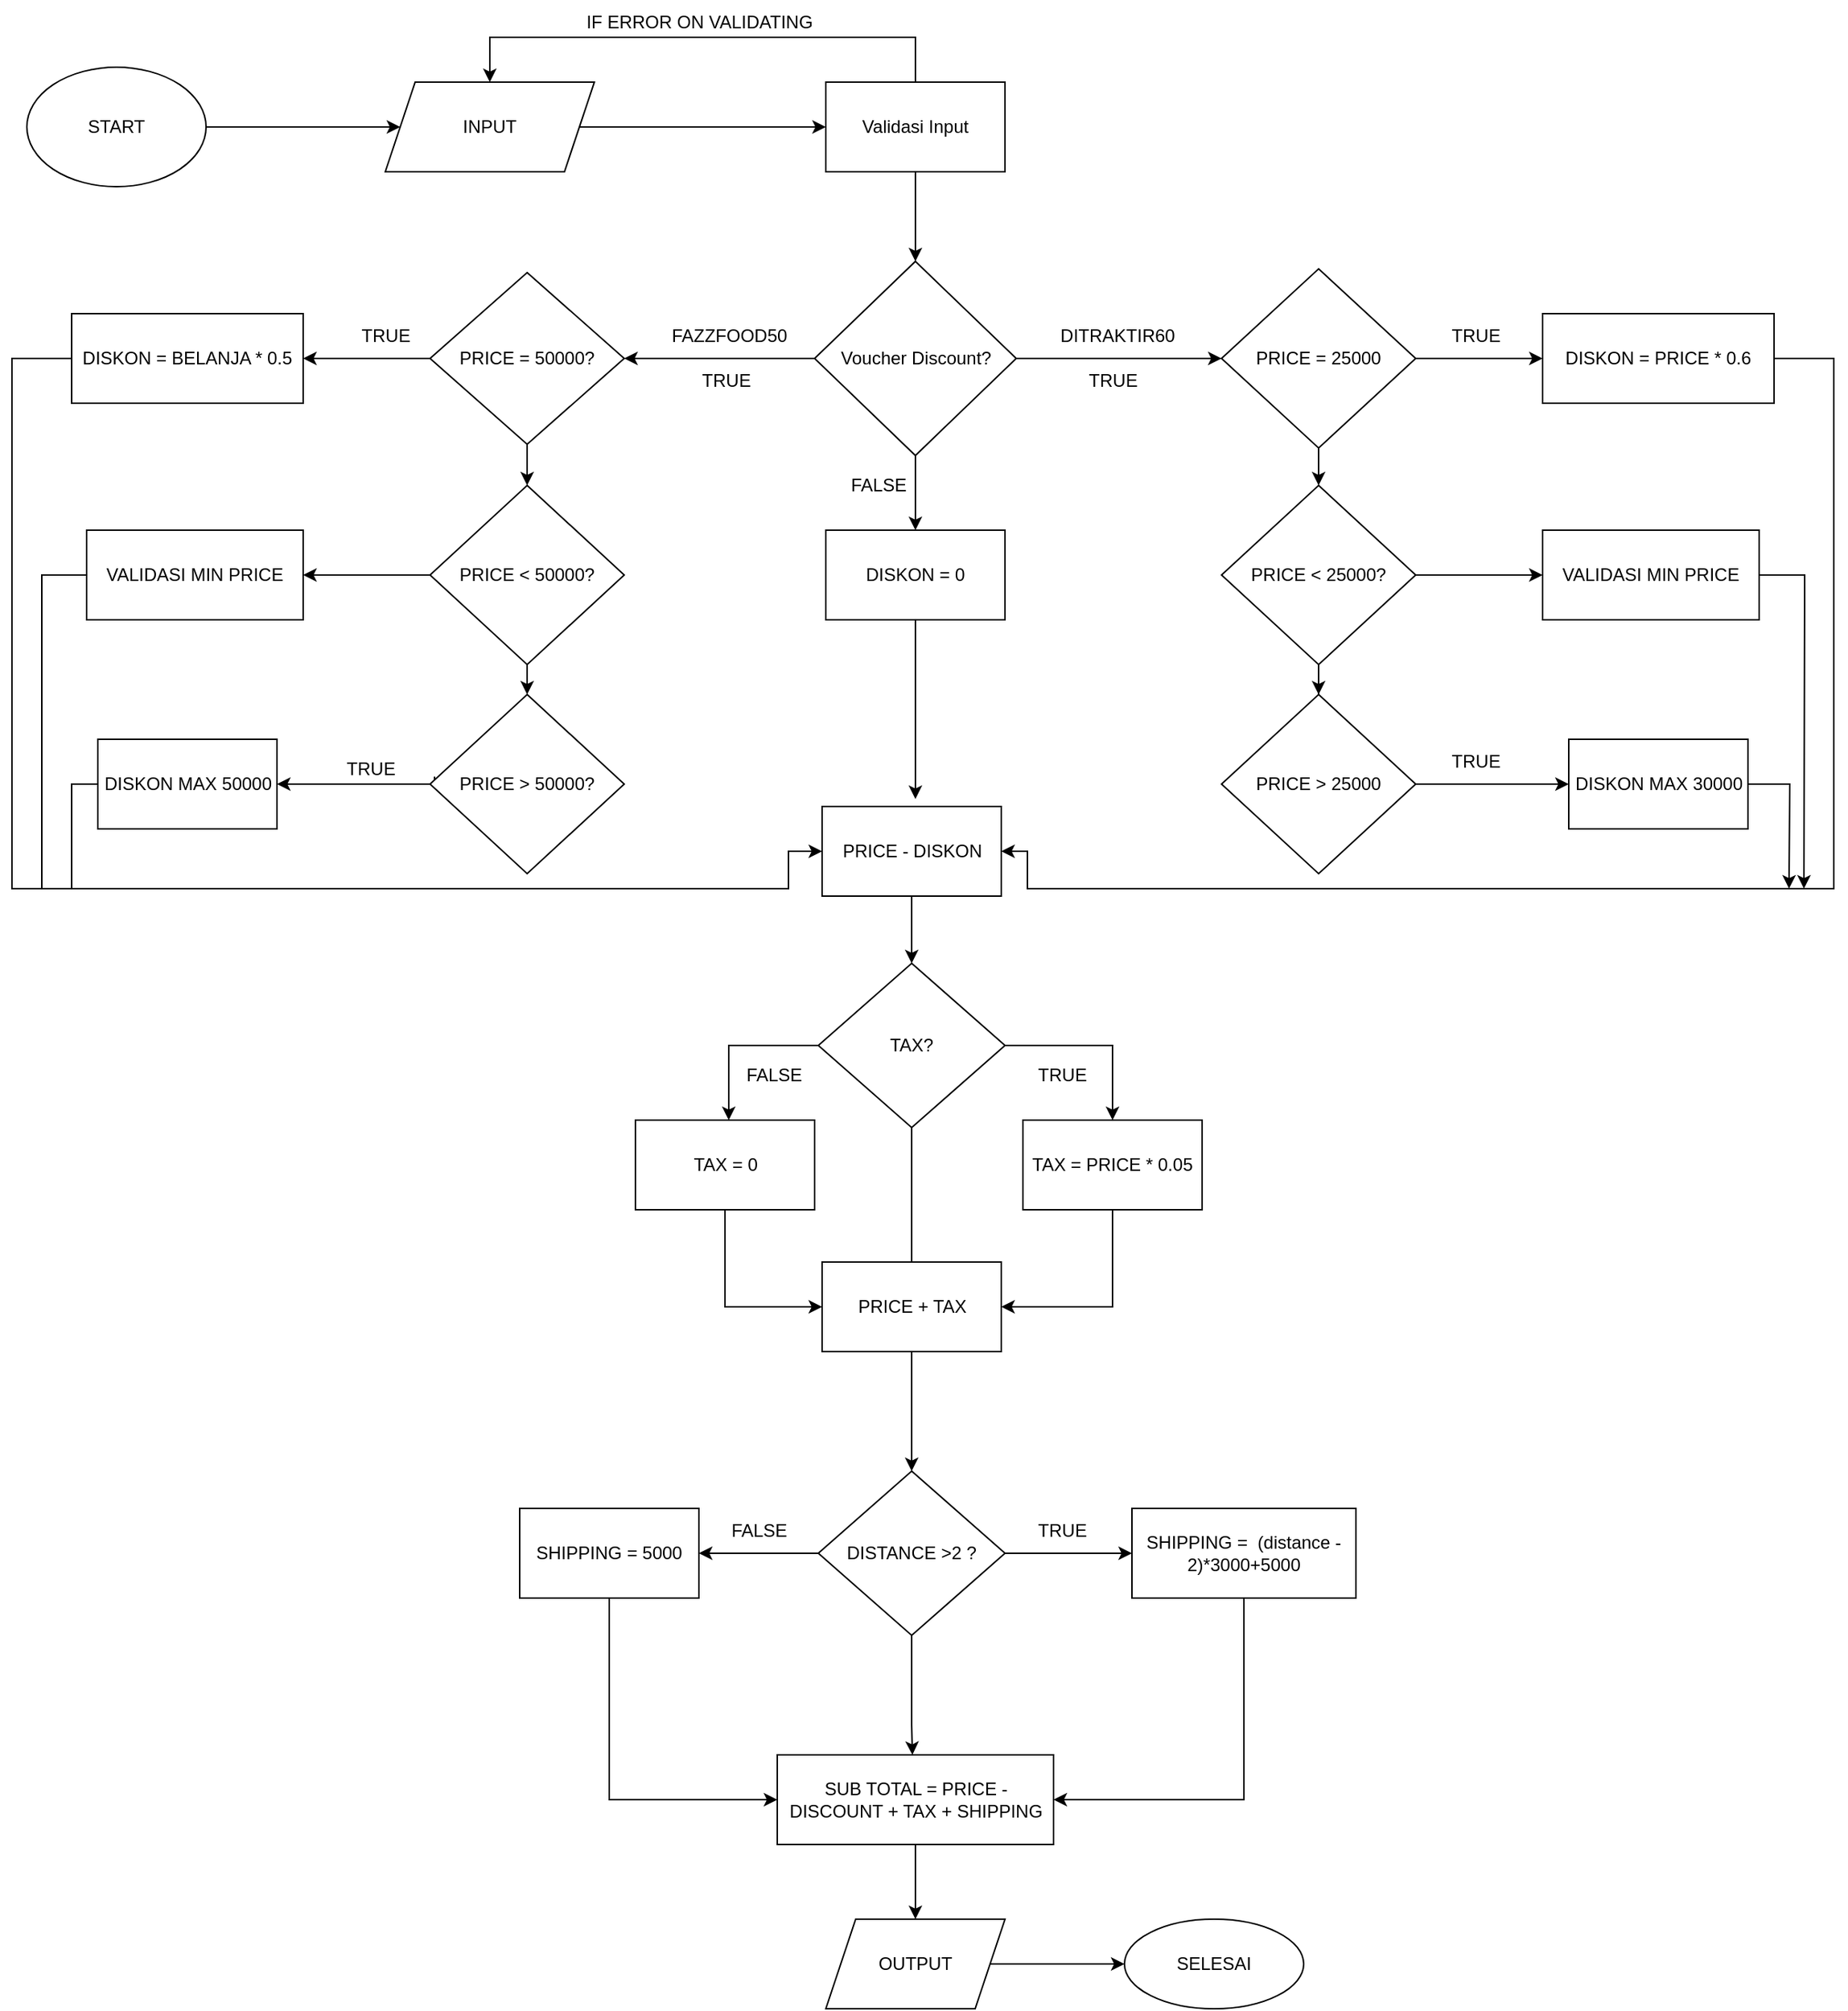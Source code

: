 <mxfile version="20.4.0" type="device"><diagram id="nAoTnz0U9Tj9XNxjK4nI" name="Halaman-1"><mxGraphModel dx="1526" dy="1796" grid="1" gridSize="10" guides="1" tooltips="1" connect="1" arrows="1" fold="1" page="1" pageScale="1" pageWidth="827" pageHeight="1169" math="0" shadow="0"><root><mxCell id="0"/><mxCell id="1" parent="0"/><mxCell id="pXzlF0DFZ0CaRE-IeW8Z-3" value="" style="edgeStyle=orthogonalEdgeStyle;rounded=0;orthogonalLoop=1;jettySize=auto;html=1;" edge="1" parent="1" source="pXzlF0DFZ0CaRE-IeW8Z-1" target="pXzlF0DFZ0CaRE-IeW8Z-2"><mxGeometry relative="1" as="geometry"/></mxCell><mxCell id="pXzlF0DFZ0CaRE-IeW8Z-1" value="START" style="ellipse;whiteSpace=wrap;html=1;" vertex="1" parent="1"><mxGeometry x="40" y="30" width="120" height="80" as="geometry"/></mxCell><mxCell id="pXzlF0DFZ0CaRE-IeW8Z-5" value="" style="edgeStyle=orthogonalEdgeStyle;rounded=0;orthogonalLoop=1;jettySize=auto;html=1;" edge="1" parent="1" source="pXzlF0DFZ0CaRE-IeW8Z-2" target="pXzlF0DFZ0CaRE-IeW8Z-4"><mxGeometry relative="1" as="geometry"/></mxCell><mxCell id="pXzlF0DFZ0CaRE-IeW8Z-2" value="INPUT" style="shape=parallelogram;perimeter=parallelogramPerimeter;whiteSpace=wrap;html=1;fixedSize=1;" vertex="1" parent="1"><mxGeometry x="280" y="40" width="140" height="60" as="geometry"/></mxCell><mxCell id="pXzlF0DFZ0CaRE-IeW8Z-11" value="" style="edgeStyle=orthogonalEdgeStyle;rounded=0;orthogonalLoop=1;jettySize=auto;html=1;" edge="1" parent="1" source="pXzlF0DFZ0CaRE-IeW8Z-4" target="pXzlF0DFZ0CaRE-IeW8Z-10"><mxGeometry relative="1" as="geometry"/></mxCell><mxCell id="pXzlF0DFZ0CaRE-IeW8Z-80" value="" style="edgeStyle=orthogonalEdgeStyle;rounded=0;orthogonalLoop=1;jettySize=auto;html=1;entryX=0.5;entryY=0;entryDx=0;entryDy=0;" edge="1" parent="1" source="pXzlF0DFZ0CaRE-IeW8Z-4" target="pXzlF0DFZ0CaRE-IeW8Z-2"><mxGeometry relative="1" as="geometry"><mxPoint x="635" y="-40" as="targetPoint"/><Array as="points"><mxPoint x="635" y="10"/><mxPoint x="350" y="10"/></Array></mxGeometry></mxCell><mxCell id="pXzlF0DFZ0CaRE-IeW8Z-4" value="Validasi Input" style="whiteSpace=wrap;html=1;" vertex="1" parent="1"><mxGeometry x="575" y="40" width="120" height="60" as="geometry"/></mxCell><mxCell id="pXzlF0DFZ0CaRE-IeW8Z-13" value="" style="edgeStyle=orthogonalEdgeStyle;rounded=0;orthogonalLoop=1;jettySize=auto;html=1;" edge="1" parent="1" source="pXzlF0DFZ0CaRE-IeW8Z-10" target="pXzlF0DFZ0CaRE-IeW8Z-84"><mxGeometry relative="1" as="geometry"><mxPoint x="430" y="225" as="targetPoint"/></mxGeometry></mxCell><mxCell id="pXzlF0DFZ0CaRE-IeW8Z-15" value="" style="edgeStyle=orthogonalEdgeStyle;rounded=0;orthogonalLoop=1;jettySize=auto;html=1;" edge="1" parent="1" source="pXzlF0DFZ0CaRE-IeW8Z-10"><mxGeometry relative="1" as="geometry"><mxPoint x="840" y="225" as="targetPoint"/></mxGeometry></mxCell><mxCell id="pXzlF0DFZ0CaRE-IeW8Z-75" value="" style="edgeStyle=orthogonalEdgeStyle;rounded=0;orthogonalLoop=1;jettySize=auto;html=1;" edge="1" parent="1" source="pXzlF0DFZ0CaRE-IeW8Z-10" target="pXzlF0DFZ0CaRE-IeW8Z-74"><mxGeometry relative="1" as="geometry"/></mxCell><mxCell id="pXzlF0DFZ0CaRE-IeW8Z-10" value="Voucher Discount?" style="rhombus;whiteSpace=wrap;html=1;" vertex="1" parent="1"><mxGeometry x="567.5" y="160" width="135" height="130" as="geometry"/></mxCell><mxCell id="pXzlF0DFZ0CaRE-IeW8Z-16" value="FAZZFOOD50" style="text;html=1;align=center;verticalAlign=middle;resizable=0;points=[];autosize=1;strokeColor=none;fillColor=none;" vertex="1" parent="1"><mxGeometry x="460" y="195" width="100" height="30" as="geometry"/></mxCell><mxCell id="pXzlF0DFZ0CaRE-IeW8Z-18" value="DITRAKTIR60" style="text;html=1;align=center;verticalAlign=middle;resizable=0;points=[];autosize=1;strokeColor=none;fillColor=none;" vertex="1" parent="1"><mxGeometry x="720" y="195" width="100" height="30" as="geometry"/></mxCell><mxCell id="pXzlF0DFZ0CaRE-IeW8Z-193" value="" style="edgeStyle=orthogonalEdgeStyle;rounded=0;orthogonalLoop=1;jettySize=auto;html=1;fontSize=12;" edge="1" parent="1" source="pXzlF0DFZ0CaRE-IeW8Z-74"><mxGeometry relative="1" as="geometry"><mxPoint x="635" y="520" as="targetPoint"/></mxGeometry></mxCell><mxCell id="pXzlF0DFZ0CaRE-IeW8Z-74" value="DISKON = 0" style="whiteSpace=wrap;html=1;" vertex="1" parent="1"><mxGeometry x="575" y="340" width="120" height="60" as="geometry"/></mxCell><mxCell id="pXzlF0DFZ0CaRE-IeW8Z-81" value="IF ERROR ON VALIDATING" style="text;html=1;align=center;verticalAlign=middle;resizable=0;points=[];autosize=1;strokeColor=none;fillColor=none;" vertex="1" parent="1"><mxGeometry x="400" y="-15" width="180" height="30" as="geometry"/></mxCell><mxCell id="pXzlF0DFZ0CaRE-IeW8Z-100" value="" style="edgeStyle=orthogonalEdgeStyle;rounded=0;orthogonalLoop=1;jettySize=auto;html=1;" edge="1" parent="1" source="pXzlF0DFZ0CaRE-IeW8Z-84" target="pXzlF0DFZ0CaRE-IeW8Z-99"><mxGeometry relative="1" as="geometry"/></mxCell><mxCell id="pXzlF0DFZ0CaRE-IeW8Z-105" value="" style="edgeStyle=orthogonalEdgeStyle;rounded=0;orthogonalLoop=1;jettySize=auto;html=1;entryX=0.5;entryY=0;entryDx=0;entryDy=0;" edge="1" parent="1" source="pXzlF0DFZ0CaRE-IeW8Z-84" target="pXzlF0DFZ0CaRE-IeW8Z-130"><mxGeometry relative="1" as="geometry"><mxPoint x="375" y="340" as="targetPoint"/></mxGeometry></mxCell><mxCell id="pXzlF0DFZ0CaRE-IeW8Z-84" value="PRICE = 50000?" style="rhombus;whiteSpace=wrap;html=1;" vertex="1" parent="1"><mxGeometry x="310" y="167.5" width="130" height="115" as="geometry"/></mxCell><mxCell id="pXzlF0DFZ0CaRE-IeW8Z-126" value="" style="edgeStyle=orthogonalEdgeStyle;rounded=0;orthogonalLoop=1;jettySize=auto;html=1;" edge="1" parent="1" source="pXzlF0DFZ0CaRE-IeW8Z-96" target="pXzlF0DFZ0CaRE-IeW8Z-125"><mxGeometry relative="1" as="geometry"/></mxCell><mxCell id="pXzlF0DFZ0CaRE-IeW8Z-128" value="" style="edgeStyle=orthogonalEdgeStyle;rounded=0;orthogonalLoop=1;jettySize=auto;html=1;" edge="1" parent="1" source="pXzlF0DFZ0CaRE-IeW8Z-96" target="pXzlF0DFZ0CaRE-IeW8Z-127"><mxGeometry relative="1" as="geometry"/></mxCell><mxCell id="pXzlF0DFZ0CaRE-IeW8Z-96" value="PRICE = 25000" style="rhombus;whiteSpace=wrap;html=1;" vertex="1" parent="1"><mxGeometry x="840" y="165" width="130" height="120" as="geometry"/></mxCell><mxCell id="pXzlF0DFZ0CaRE-IeW8Z-185" value="" style="edgeStyle=orthogonalEdgeStyle;rounded=0;orthogonalLoop=1;jettySize=auto;html=1;fontSize=12;entryX=0;entryY=0.5;entryDx=0;entryDy=0;" edge="1" parent="1" source="pXzlF0DFZ0CaRE-IeW8Z-99" target="pXzlF0DFZ0CaRE-IeW8Z-166"><mxGeometry relative="1" as="geometry"><mxPoint x="-20" y="580" as="targetPoint"/><Array as="points"><mxPoint x="30" y="225"/><mxPoint x="30" y="580"/><mxPoint x="550" y="580"/><mxPoint x="550" y="555"/></Array></mxGeometry></mxCell><mxCell id="pXzlF0DFZ0CaRE-IeW8Z-99" value="DISKON = BELANJA * 0.5" style="whiteSpace=wrap;html=1;" vertex="1" parent="1"><mxGeometry x="70" y="195" width="155" height="60" as="geometry"/></mxCell><mxCell id="pXzlF0DFZ0CaRE-IeW8Z-103" value="" style="edgeStyle=orthogonalEdgeStyle;rounded=0;orthogonalLoop=1;jettySize=auto;html=1;" edge="1" parent="1" target="pXzlF0DFZ0CaRE-IeW8Z-102"><mxGeometry relative="1" as="geometry"><mxPoint x="313" y="505" as="sourcePoint"/><Array as="points"><mxPoint x="313" y="510"/></Array></mxGeometry></mxCell><mxCell id="pXzlF0DFZ0CaRE-IeW8Z-102" value="DISKON MAX 50000" style="whiteSpace=wrap;html=1;" vertex="1" parent="1"><mxGeometry x="87.5" y="480" width="120" height="60" as="geometry"/></mxCell><mxCell id="pXzlF0DFZ0CaRE-IeW8Z-106" value="" style="edgeStyle=orthogonalEdgeStyle;rounded=0;orthogonalLoop=1;jettySize=auto;html=1;" edge="1" parent="1"><mxGeometry relative="1" as="geometry"><mxPoint x="375" y="400" as="sourcePoint"/><mxPoint x="375" y="450" as="targetPoint"/></mxGeometry></mxCell><mxCell id="pXzlF0DFZ0CaRE-IeW8Z-200" style="edgeStyle=orthogonalEdgeStyle;rounded=0;orthogonalLoop=1;jettySize=auto;html=1;entryX=1;entryY=0.5;entryDx=0;entryDy=0;fontSize=12;" edge="1" parent="1" source="pXzlF0DFZ0CaRE-IeW8Z-125" target="pXzlF0DFZ0CaRE-IeW8Z-166"><mxGeometry relative="1" as="geometry"><Array as="points"><mxPoint x="1250" y="225"/><mxPoint x="1250" y="580"/><mxPoint x="710" y="580"/><mxPoint x="710" y="555"/></Array></mxGeometry></mxCell><mxCell id="pXzlF0DFZ0CaRE-IeW8Z-125" value="DISKON = PRICE * 0.6" style="whiteSpace=wrap;html=1;" vertex="1" parent="1"><mxGeometry x="1055" y="195" width="155" height="60" as="geometry"/></mxCell><mxCell id="pXzlF0DFZ0CaRE-IeW8Z-132" value="" style="edgeStyle=orthogonalEdgeStyle;rounded=0;orthogonalLoop=1;jettySize=auto;html=1;" edge="1" parent="1" source="pXzlF0DFZ0CaRE-IeW8Z-127" target="pXzlF0DFZ0CaRE-IeW8Z-131"><mxGeometry relative="1" as="geometry"/></mxCell><mxCell id="pXzlF0DFZ0CaRE-IeW8Z-165" value="" style="edgeStyle=orthogonalEdgeStyle;rounded=0;orthogonalLoop=1;jettySize=auto;html=1;fontSize=12;" edge="1" parent="1" source="pXzlF0DFZ0CaRE-IeW8Z-127" target="pXzlF0DFZ0CaRE-IeW8Z-164"><mxGeometry relative="1" as="geometry"/></mxCell><mxCell id="pXzlF0DFZ0CaRE-IeW8Z-127" value="PRICE &amp;lt; 25000?" style="rhombus;whiteSpace=wrap;html=1;" vertex="1" parent="1"><mxGeometry x="840" y="310" width="130" height="120" as="geometry"/></mxCell><mxCell id="pXzlF0DFZ0CaRE-IeW8Z-163" value="" style="edgeStyle=orthogonalEdgeStyle;rounded=0;orthogonalLoop=1;jettySize=auto;html=1;fontSize=12;" edge="1" parent="1" source="pXzlF0DFZ0CaRE-IeW8Z-130" target="pXzlF0DFZ0CaRE-IeW8Z-162"><mxGeometry relative="1" as="geometry"/></mxCell><mxCell id="pXzlF0DFZ0CaRE-IeW8Z-130" value="PRICE &amp;lt; 50000?" style="rhombus;whiteSpace=wrap;html=1;" vertex="1" parent="1"><mxGeometry x="310" y="310" width="130" height="120" as="geometry"/></mxCell><mxCell id="pXzlF0DFZ0CaRE-IeW8Z-136" value="" style="edgeStyle=orthogonalEdgeStyle;rounded=0;orthogonalLoop=1;jettySize=auto;html=1;" edge="1" parent="1" source="pXzlF0DFZ0CaRE-IeW8Z-131" target="pXzlF0DFZ0CaRE-IeW8Z-135"><mxGeometry relative="1" as="geometry"/></mxCell><mxCell id="pXzlF0DFZ0CaRE-IeW8Z-131" value="PRICE &amp;gt; 25000" style="rhombus;whiteSpace=wrap;html=1;" vertex="1" parent="1"><mxGeometry x="840" y="450" width="130" height="120" as="geometry"/></mxCell><mxCell id="pXzlF0DFZ0CaRE-IeW8Z-133" value="PRICE &amp;gt; 50000?" style="rhombus;whiteSpace=wrap;html=1;" vertex="1" parent="1"><mxGeometry x="310" y="450" width="130" height="120" as="geometry"/></mxCell><mxCell id="pXzlF0DFZ0CaRE-IeW8Z-203" style="edgeStyle=orthogonalEdgeStyle;rounded=0;orthogonalLoop=1;jettySize=auto;html=1;fontSize=12;" edge="1" parent="1" source="pXzlF0DFZ0CaRE-IeW8Z-135"><mxGeometry relative="1" as="geometry"><mxPoint x="1220" y="580" as="targetPoint"/></mxGeometry></mxCell><mxCell id="pXzlF0DFZ0CaRE-IeW8Z-135" value="DISKON MAX 30000" style="whiteSpace=wrap;html=1;" vertex="1" parent="1"><mxGeometry x="1072.5" y="480" width="120" height="60" as="geometry"/></mxCell><mxCell id="pXzlF0DFZ0CaRE-IeW8Z-142" value="" style="edgeStyle=orthogonalEdgeStyle;rounded=0;orthogonalLoop=1;jettySize=auto;html=1;exitX=0;exitY=0.5;exitDx=0;exitDy=0;" edge="1" parent="1" source="pXzlF0DFZ0CaRE-IeW8Z-139" target="pXzlF0DFZ0CaRE-IeW8Z-141"><mxGeometry relative="1" as="geometry"><Array as="points"><mxPoint x="510" y="685"/></Array></mxGeometry></mxCell><mxCell id="pXzlF0DFZ0CaRE-IeW8Z-146" value="" style="edgeStyle=orthogonalEdgeStyle;rounded=0;orthogonalLoop=1;jettySize=auto;html=1;" edge="1" parent="1" source="pXzlF0DFZ0CaRE-IeW8Z-139" target="pXzlF0DFZ0CaRE-IeW8Z-145"><mxGeometry relative="1" as="geometry"/></mxCell><mxCell id="pXzlF0DFZ0CaRE-IeW8Z-199" style="edgeStyle=orthogonalEdgeStyle;rounded=0;orthogonalLoop=1;jettySize=auto;html=1;entryX=0.5;entryY=0;entryDx=0;entryDy=0;fontSize=12;" edge="1" parent="1" source="pXzlF0DFZ0CaRE-IeW8Z-139" target="pXzlF0DFZ0CaRE-IeW8Z-143"><mxGeometry relative="1" as="geometry"/></mxCell><mxCell id="pXzlF0DFZ0CaRE-IeW8Z-139" value="TAX?" style="rhombus;whiteSpace=wrap;html=1;" vertex="1" parent="1"><mxGeometry x="570" y="630" width="125" height="110" as="geometry"/></mxCell><mxCell id="pXzlF0DFZ0CaRE-IeW8Z-205" style="edgeStyle=orthogonalEdgeStyle;rounded=0;orthogonalLoop=1;jettySize=auto;html=1;fontSize=12;" edge="1" parent="1" source="pXzlF0DFZ0CaRE-IeW8Z-141" target="pXzlF0DFZ0CaRE-IeW8Z-204"><mxGeometry relative="1" as="geometry"><Array as="points"><mxPoint x="507" y="860"/></Array></mxGeometry></mxCell><mxCell id="pXzlF0DFZ0CaRE-IeW8Z-141" value="TAX = 0" style="whiteSpace=wrap;html=1;" vertex="1" parent="1"><mxGeometry x="447.5" y="735" width="120" height="60" as="geometry"/></mxCell><mxCell id="pXzlF0DFZ0CaRE-IeW8Z-207" style="edgeStyle=orthogonalEdgeStyle;rounded=0;orthogonalLoop=1;jettySize=auto;html=1;fontSize=12;" edge="1" parent="1" source="pXzlF0DFZ0CaRE-IeW8Z-143" target="pXzlF0DFZ0CaRE-IeW8Z-204"><mxGeometry relative="1" as="geometry"><Array as="points"><mxPoint x="767" y="860"/></Array></mxGeometry></mxCell><mxCell id="pXzlF0DFZ0CaRE-IeW8Z-143" value="TAX = PRICE * 0.05" style="whiteSpace=wrap;html=1;" vertex="1" parent="1"><mxGeometry x="707" y="735" width="120" height="60" as="geometry"/></mxCell><mxCell id="pXzlF0DFZ0CaRE-IeW8Z-148" value="" style="edgeStyle=orthogonalEdgeStyle;rounded=0;orthogonalLoop=1;jettySize=auto;html=1;" edge="1" parent="1" source="pXzlF0DFZ0CaRE-IeW8Z-145" target="pXzlF0DFZ0CaRE-IeW8Z-147"><mxGeometry relative="1" as="geometry"/></mxCell><mxCell id="pXzlF0DFZ0CaRE-IeW8Z-150" value="" style="edgeStyle=orthogonalEdgeStyle;rounded=0;orthogonalLoop=1;jettySize=auto;html=1;fontSize=12;" edge="1" parent="1" source="pXzlF0DFZ0CaRE-IeW8Z-145" target="pXzlF0DFZ0CaRE-IeW8Z-149"><mxGeometry relative="1" as="geometry"/></mxCell><mxCell id="pXzlF0DFZ0CaRE-IeW8Z-152" value="" style="edgeStyle=orthogonalEdgeStyle;rounded=0;orthogonalLoop=1;jettySize=auto;html=1;fontSize=12;" edge="1" parent="1" source="pXzlF0DFZ0CaRE-IeW8Z-145" target="pXzlF0DFZ0CaRE-IeW8Z-151"><mxGeometry relative="1" as="geometry"><Array as="points"><mxPoint x="633" y="1140"/><mxPoint x="633" y="1140"/></Array></mxGeometry></mxCell><mxCell id="pXzlF0DFZ0CaRE-IeW8Z-145" value="DISTANCE &amp;gt;2 ?" style="rhombus;whiteSpace=wrap;html=1;" vertex="1" parent="1"><mxGeometry x="570" y="970" width="125" height="110" as="geometry"/></mxCell><mxCell id="pXzlF0DFZ0CaRE-IeW8Z-209" style="edgeStyle=orthogonalEdgeStyle;rounded=0;orthogonalLoop=1;jettySize=auto;html=1;fontSize=12;" edge="1" parent="1" source="pXzlF0DFZ0CaRE-IeW8Z-147" target="pXzlF0DFZ0CaRE-IeW8Z-151"><mxGeometry relative="1" as="geometry"><Array as="points"><mxPoint x="430" y="1190"/></Array></mxGeometry></mxCell><mxCell id="pXzlF0DFZ0CaRE-IeW8Z-147" value="SHIPPING = 5000" style="whiteSpace=wrap;html=1;" vertex="1" parent="1"><mxGeometry x="370" y="995" width="120" height="60" as="geometry"/></mxCell><mxCell id="pXzlF0DFZ0CaRE-IeW8Z-210" style="edgeStyle=orthogonalEdgeStyle;rounded=0;orthogonalLoop=1;jettySize=auto;html=1;fontSize=12;" edge="1" parent="1" source="pXzlF0DFZ0CaRE-IeW8Z-149" target="pXzlF0DFZ0CaRE-IeW8Z-151"><mxGeometry relative="1" as="geometry"><Array as="points"><mxPoint x="855" y="1190"/></Array></mxGeometry></mxCell><mxCell id="pXzlF0DFZ0CaRE-IeW8Z-149" value="SHIPPING =&amp;nbsp; (distance - 2)*3000+5000" style="whiteSpace=wrap;html=1;" vertex="1" parent="1"><mxGeometry x="780" y="995" width="150" height="60" as="geometry"/></mxCell><mxCell id="pXzlF0DFZ0CaRE-IeW8Z-154" value="" style="edgeStyle=orthogonalEdgeStyle;rounded=0;orthogonalLoop=1;jettySize=auto;html=1;fontSize=12;" edge="1" parent="1" source="pXzlF0DFZ0CaRE-IeW8Z-151" target="pXzlF0DFZ0CaRE-IeW8Z-153"><mxGeometry relative="1" as="geometry"/></mxCell><mxCell id="pXzlF0DFZ0CaRE-IeW8Z-151" value="&lt;font style=&quot;font-size: 12px;&quot;&gt;SUB TOTAL = PRICE -DISCOUNT + TAX + SHIPPING&lt;/font&gt;" style="whiteSpace=wrap;html=1;" vertex="1" parent="1"><mxGeometry x="542.5" y="1160" width="185" height="60" as="geometry"/></mxCell><mxCell id="pXzlF0DFZ0CaRE-IeW8Z-156" value="" style="edgeStyle=orthogonalEdgeStyle;rounded=0;orthogonalLoop=1;jettySize=auto;html=1;fontSize=12;" edge="1" parent="1" source="pXzlF0DFZ0CaRE-IeW8Z-153" target="pXzlF0DFZ0CaRE-IeW8Z-155"><mxGeometry relative="1" as="geometry"/></mxCell><mxCell id="pXzlF0DFZ0CaRE-IeW8Z-153" value="OUTPUT" style="shape=parallelogram;perimeter=parallelogramPerimeter;whiteSpace=wrap;html=1;fixedSize=1;fontSize=12;" vertex="1" parent="1"><mxGeometry x="575" y="1270" width="120" height="60" as="geometry"/></mxCell><mxCell id="pXzlF0DFZ0CaRE-IeW8Z-155" value="SELESAI" style="ellipse;whiteSpace=wrap;html=1;" vertex="1" parent="1"><mxGeometry x="775" y="1270" width="120" height="60" as="geometry"/></mxCell><mxCell id="pXzlF0DFZ0CaRE-IeW8Z-157" value="FALSE" style="text;html=1;align=center;verticalAlign=middle;resizable=0;points=[];autosize=1;strokeColor=none;fillColor=none;fontSize=12;" vertex="1" parent="1"><mxGeometry x="580" y="295" width="60" height="30" as="geometry"/></mxCell><mxCell id="pXzlF0DFZ0CaRE-IeW8Z-158" value="TRUE" style="text;html=1;align=center;verticalAlign=middle;resizable=0;points=[];autosize=1;strokeColor=none;fillColor=none;fontSize=12;" vertex="1" parent="1"><mxGeometry x="477.5" y="225" width="60" height="30" as="geometry"/></mxCell><mxCell id="pXzlF0DFZ0CaRE-IeW8Z-159" value="TRUE" style="text;html=1;align=center;verticalAlign=middle;resizable=0;points=[];autosize=1;strokeColor=none;fillColor=none;fontSize=12;" vertex="1" parent="1"><mxGeometry x="737" y="225" width="60" height="30" as="geometry"/></mxCell><mxCell id="pXzlF0DFZ0CaRE-IeW8Z-162" value="VALIDASI MIN PRICE" style="whiteSpace=wrap;html=1;" vertex="1" parent="1"><mxGeometry x="80" y="340" width="145" height="60" as="geometry"/></mxCell><mxCell id="pXzlF0DFZ0CaRE-IeW8Z-201" style="edgeStyle=orthogonalEdgeStyle;rounded=0;orthogonalLoop=1;jettySize=auto;html=1;fontSize=12;" edge="1" parent="1" source="pXzlF0DFZ0CaRE-IeW8Z-164"><mxGeometry relative="1" as="geometry"><mxPoint x="1230" y="580" as="targetPoint"/></mxGeometry></mxCell><mxCell id="pXzlF0DFZ0CaRE-IeW8Z-164" value="VALIDASI MIN PRICE" style="whiteSpace=wrap;html=1;" vertex="1" parent="1"><mxGeometry x="1055" y="340" width="145" height="60" as="geometry"/></mxCell><mxCell id="pXzlF0DFZ0CaRE-IeW8Z-197" value="" style="edgeStyle=orthogonalEdgeStyle;rounded=0;orthogonalLoop=1;jettySize=auto;html=1;fontSize=12;" edge="1" parent="1" source="pXzlF0DFZ0CaRE-IeW8Z-166" target="pXzlF0DFZ0CaRE-IeW8Z-139"><mxGeometry relative="1" as="geometry"/></mxCell><mxCell id="pXzlF0DFZ0CaRE-IeW8Z-166" value="PRICE - DISKON" style="rounded=0;whiteSpace=wrap;html=1;fontSize=12;" vertex="1" parent="1"><mxGeometry x="572.5" y="525" width="120" height="60" as="geometry"/></mxCell><mxCell id="pXzlF0DFZ0CaRE-IeW8Z-190" value="" style="endArrow=none;html=1;rounded=0;fontSize=12;entryX=0;entryY=0.5;entryDx=0;entryDy=0;" edge="1" parent="1" target="pXzlF0DFZ0CaRE-IeW8Z-162"><mxGeometry width="50" height="50" relative="1" as="geometry"><mxPoint x="50" y="580" as="sourcePoint"/><mxPoint x="100" y="390" as="targetPoint"/><Array as="points"><mxPoint x="50" y="370"/></Array></mxGeometry></mxCell><mxCell id="pXzlF0DFZ0CaRE-IeW8Z-191" value="" style="endArrow=none;html=1;rounded=0;fontSize=12;" edge="1" parent="1"><mxGeometry width="50" height="50" relative="1" as="geometry"><mxPoint x="70" y="580" as="sourcePoint"/><mxPoint x="87.5" y="510" as="targetPoint"/><Array as="points"><mxPoint x="70" y="510"/></Array></mxGeometry></mxCell><mxCell id="pXzlF0DFZ0CaRE-IeW8Z-204" value="PRICE + TAX" style="rounded=0;whiteSpace=wrap;html=1;fontSize=12;" vertex="1" parent="1"><mxGeometry x="572.5" y="830" width="120" height="60" as="geometry"/></mxCell><mxCell id="pXzlF0DFZ0CaRE-IeW8Z-211" value="TRUE" style="text;html=1;align=center;verticalAlign=middle;resizable=0;points=[];autosize=1;strokeColor=none;fillColor=none;fontSize=12;" vertex="1" parent="1"><mxGeometry x="702.5" y="995" width="60" height="30" as="geometry"/></mxCell><mxCell id="pXzlF0DFZ0CaRE-IeW8Z-212" value="FALSE" style="text;html=1;align=center;verticalAlign=middle;resizable=0;points=[];autosize=1;strokeColor=none;fillColor=none;fontSize=12;" vertex="1" parent="1"><mxGeometry x="500" y="995" width="60" height="30" as="geometry"/></mxCell><mxCell id="pXzlF0DFZ0CaRE-IeW8Z-213" value="TRUE" style="text;html=1;align=center;verticalAlign=middle;resizable=0;points=[];autosize=1;strokeColor=none;fillColor=none;fontSize=12;" vertex="1" parent="1"><mxGeometry x="702.5" y="690" width="60" height="30" as="geometry"/></mxCell><mxCell id="pXzlF0DFZ0CaRE-IeW8Z-214" value="FALSE" style="text;html=1;align=center;verticalAlign=middle;resizable=0;points=[];autosize=1;strokeColor=none;fillColor=none;fontSize=12;" vertex="1" parent="1"><mxGeometry x="510" y="690" width="60" height="30" as="geometry"/></mxCell><mxCell id="pXzlF0DFZ0CaRE-IeW8Z-216" value="TRUE" style="text;html=1;align=center;verticalAlign=middle;resizable=0;points=[];autosize=1;strokeColor=none;fillColor=none;fontSize=12;" vertex="1" parent="1"><mxGeometry x="240" y="485" width="60" height="30" as="geometry"/></mxCell><mxCell id="pXzlF0DFZ0CaRE-IeW8Z-217" value="TRUE" style="text;html=1;align=center;verticalAlign=middle;resizable=0;points=[];autosize=1;strokeColor=none;fillColor=none;fontSize=12;" vertex="1" parent="1"><mxGeometry x="250" y="195" width="60" height="30" as="geometry"/></mxCell><mxCell id="pXzlF0DFZ0CaRE-IeW8Z-218" value="TRUE" style="text;html=1;align=center;verticalAlign=middle;resizable=0;points=[];autosize=1;strokeColor=none;fillColor=none;fontSize=12;" vertex="1" parent="1"><mxGeometry x="980" y="195" width="60" height="30" as="geometry"/></mxCell><mxCell id="pXzlF0DFZ0CaRE-IeW8Z-219" value="TRUE" style="text;html=1;align=center;verticalAlign=middle;resizable=0;points=[];autosize=1;strokeColor=none;fillColor=none;fontSize=12;" vertex="1" parent="1"><mxGeometry x="980" y="480" width="60" height="30" as="geometry"/></mxCell></root></mxGraphModel></diagram></mxfile>